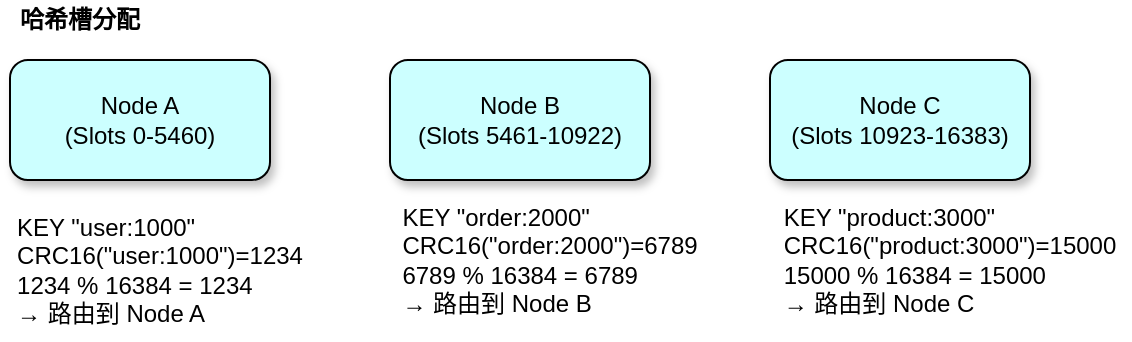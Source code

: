 <mxfile version="28.0.6">
  <diagram name="第 1 页" id="CfYoRQMPmK59GB7jdFsn">
    <mxGraphModel dx="707" dy="308" grid="1" gridSize="10" guides="1" tooltips="1" connect="1" arrows="1" fold="1" page="1" pageScale="1" pageWidth="827" pageHeight="1169" math="0" shadow="0">
      <root>
        <mxCell id="0" />
        <mxCell id="1" parent="0" />
        <mxCell id="GxxsYYWA1YiQxPub7qs1-18" value="&lt;b&gt;哈希槽分配&lt;/b&gt;" style="text;strokeColor=none;align=center;fillColor=none;html=1;verticalAlign=middle;whiteSpace=wrap;rounded=0;" parent="1" vertex="1">
          <mxGeometry x="180" y="120" width="70" height="20" as="geometry" />
        </mxCell>
        <mxCell id="GxxsYYWA1YiQxPub7qs1-22" value="&lt;div style=&quot;text-align: left;&quot;&gt;&lt;span style=&quot;background-color: transparent;&quot;&gt;KEY &quot;user:1000&quot;&lt;/span&gt;&lt;/div&gt;&lt;div style=&quot;text-align: left;&quot;&gt;&lt;span style=&quot;background-color: transparent;&quot;&gt;CRC16(&quot;user:1000&quot;)=1234&lt;/span&gt;&lt;/div&gt;&lt;div style=&quot;text-align: left;&quot;&gt;&lt;span style=&quot;background-color: transparent;&quot;&gt;1234 % 16384 = 1234&lt;/span&gt;&lt;/div&gt;&lt;div style=&quot;text-align: left;&quot;&gt;&lt;span style=&quot;background-color: transparent;&quot;&gt;→ 路由到 Node A&lt;/span&gt;&lt;/div&gt;" style="text;strokeColor=none;align=center;fillColor=none;html=1;verticalAlign=middle;whiteSpace=wrap;rounded=0;" parent="1" vertex="1">
          <mxGeometry x="180" y="220" width="150" height="70" as="geometry" />
        </mxCell>
        <mxCell id="GxxsYYWA1YiQxPub7qs1-23" value="&lt;div style=&quot;text-align: left;&quot;&gt;&lt;span style=&quot;background-color: transparent;&quot;&gt;KEY &quot;order:2000&quot;&lt;/span&gt;&lt;/div&gt;&lt;div&gt;&lt;div style=&quot;text-align: left;&quot;&gt;&lt;span style=&quot;background-color: transparent;&quot;&gt;CRC16(&quot;order:2000&quot;)=6789&lt;/span&gt;&lt;/div&gt;&lt;div style=&quot;text-align: left;&quot;&gt;&lt;span style=&quot;background-color: transparent;&quot;&gt;6789 % 16384 = 6789&lt;/span&gt;&lt;/div&gt;&lt;div style=&quot;text-align: left;&quot;&gt;&lt;span style=&quot;background-color: transparent;&quot;&gt;→ 路由到 Node B&lt;/span&gt;&lt;/div&gt;&lt;/div&gt;" style="text;strokeColor=none;align=center;fillColor=none;html=1;verticalAlign=middle;whiteSpace=wrap;rounded=0;" parent="1" vertex="1">
          <mxGeometry x="370" y="220" width="160" height="60" as="geometry" />
        </mxCell>
        <mxCell id="GxxsYYWA1YiQxPub7qs1-24" value="&lt;div style=&quot;text-align: left;&quot;&gt;&lt;span style=&quot;background-color: transparent;&quot;&gt;KEY &quot;product:3000&quot;&lt;/span&gt;&lt;/div&gt;&lt;div&gt;&lt;div style=&quot;text-align: left;&quot;&gt;&lt;span style=&quot;background-color: transparent;&quot;&gt;CRC16(&quot;product:3000&quot;)=15000&lt;/span&gt;&lt;/div&gt;&lt;div style=&quot;text-align: left;&quot;&gt;&lt;span style=&quot;background-color: transparent;&quot;&gt;15000 % 16384 = 15000&lt;/span&gt;&lt;/div&gt;&lt;div style=&quot;text-align: left;&quot;&gt;&lt;span style=&quot;background-color: transparent;&quot;&gt;→ 路由到 Node C&lt;/span&gt;&lt;/div&gt;&lt;/div&gt;" style="text;strokeColor=none;align=center;fillColor=none;html=1;verticalAlign=middle;whiteSpace=wrap;rounded=0;" parent="1" vertex="1">
          <mxGeometry x="560" y="220" width="180" height="60" as="geometry" />
        </mxCell>
        <mxCell id="GxxsYYWA1YiQxPub7qs1-13" value="" style="rounded=1;whiteSpace=wrap;html=1;fillColor=#CCFFFF;shadow=1;" parent="1" vertex="1">
          <mxGeometry x="180" y="150" width="130" height="60" as="geometry" />
        </mxCell>
        <mxCell id="GxxsYYWA1YiQxPub7qs1-25" value="Node A&lt;div&gt;(Slots 0-5460)&lt;br&gt;&lt;/div&gt;" style="text;strokeColor=none;align=center;fillColor=none;html=1;verticalAlign=middle;whiteSpace=wrap;rounded=0;" parent="1" vertex="1">
          <mxGeometry x="205" y="165" width="80" height="30" as="geometry" />
        </mxCell>
        <mxCell id="GxxsYYWA1YiQxPub7qs1-11" value="" style="rounded=1;whiteSpace=wrap;html=1;fillColor=#CCFFFF;shadow=1;" parent="1" vertex="1">
          <mxGeometry x="370" y="150" width="130" height="60" as="geometry" />
        </mxCell>
        <mxCell id="GxxsYYWA1YiQxPub7qs1-12" value="Node B&lt;div&gt;(Slots 5461-10922)&lt;br&gt;&lt;/div&gt;" style="text;strokeColor=none;align=center;fillColor=none;html=1;verticalAlign=middle;whiteSpace=wrap;rounded=0;" parent="1" vertex="1">
          <mxGeometry x="380" y="160" width="110" height="40" as="geometry" />
        </mxCell>
        <mxCell id="GxxsYYWA1YiQxPub7qs1-8" value="" style="rounded=1;whiteSpace=wrap;html=1;fillColor=#CCFFFF;shadow=1;" parent="1" vertex="1">
          <mxGeometry x="560" y="150" width="130" height="60" as="geometry" />
        </mxCell>
        <mxCell id="GxxsYYWA1YiQxPub7qs1-9" value="Node C&lt;div&gt;(Slots 10923-16383)&lt;br&gt;&lt;/div&gt;" style="text;strokeColor=none;align=center;fillColor=none;html=1;verticalAlign=middle;whiteSpace=wrap;rounded=0;" parent="1" vertex="1">
          <mxGeometry x="565" y="165" width="120" height="30" as="geometry" />
        </mxCell>
      </root>
    </mxGraphModel>
  </diagram>
</mxfile>
